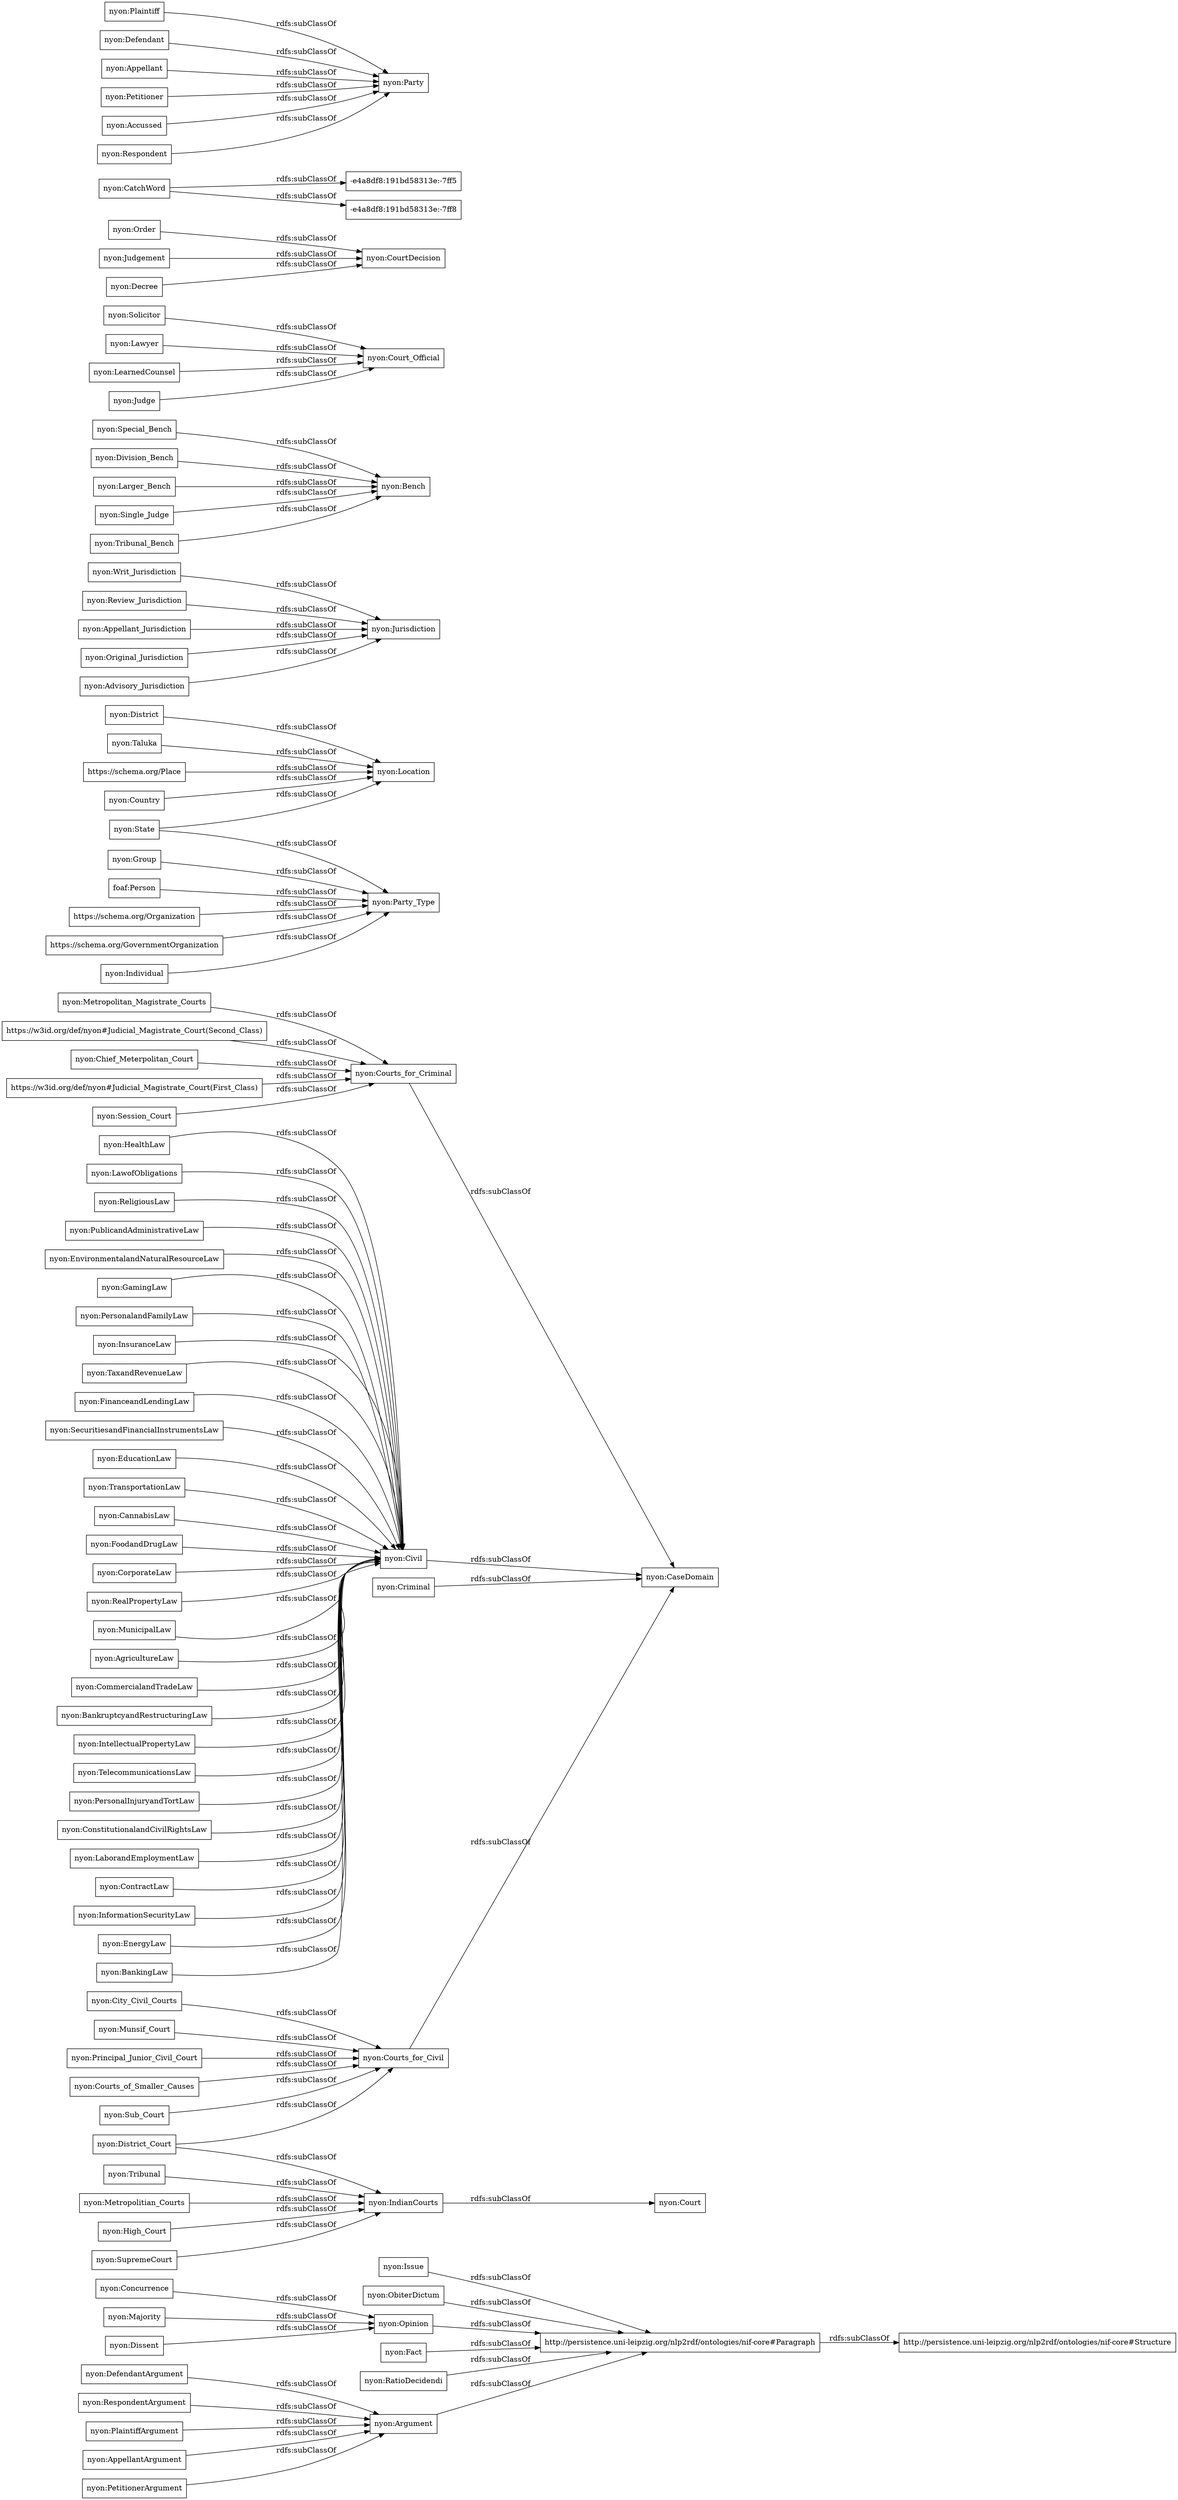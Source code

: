digraph ar2dtool_diagram { 
rankdir=LR;
size="1000"
node [shape = rectangle, color="black"]; "nyon:Issue" "nyon:EducationLaw" "nyon:Group" "nyon:Writ_Jurisdiction" "nyon:Taluka" "nyon:TransportationLaw" "nyon:Civil" "nyon:Special_Bench" "nyon:Review_Jurisdiction" "nyon:Sub_Court" "nyon:Solicitor" "nyon:ObiterDictum" "nyon:CannabisLaw" "nyon:Order" "nyon:Lawyer" "nyon:Jurisdiction" "nyon:FoodandDrugLaw" "nyon:Appellant_Jurisdiction" "nyon:CorporateLaw" "https://schema.org/Place" "-e4a8df8:191bd58313e:-7ff5" "nyon:RealPropertyLaw" "nyon:Opinion" "nyon:MunicipalLaw" "nyon:Judgement" "nyon:CatchWord" "nyon:Plaintiff" "nyon:AgricultureLaw" "nyon:Court_Official" "nyon:CommercialandTradeLaw" "nyon:DefendantArgument" "nyon:Country" "nyon:Division_Bench" "foaf:Person" "http://persistence.uni-leipzig.org/nlp2rdf/ontologies/nif-core#Paragraph" "nyon:Party_Type" "nyon:IndianCourts" "nyon:Concurrence" "nyon:Fact" "nyon:SupremeCourt" "nyon:District_Court" "http://persistence.uni-leipzig.org/nlp2rdf/ontologies/nif-core#Structure" "nyon:RespondentArgument" "nyon:State" "nyon:Party" "nyon:Larger_Bench" "nyon:District" "nyon:BankruptcyandRestructuringLaw" "nyon:Majority" "nyon:City_Civil_Courts" "nyon:Single_Judge" "nyon:IntellectualPropertyLaw" "nyon:TelecommunicationsLaw" "https://w3id.org/def/nyon#Judicial_Magistrate_Court(Second_Class)" "nyon:PersonalInjuryandTortLaw" "nyon:Munsif_Court" "nyon:LearnedCounsel" "nyon:Principal_Junior_Civil_Court" "nyon:ConstitutionalandCivilRightsLaw" "nyon:CaseDomain" "nyon:LaborandEmploymentLaw" "nyon:Original_Jurisdiction" "nyon:Chief_Meterpolitan_Court" "nyon:ContractLaw" "https://w3id.org/def/nyon#Judicial_Magistrate_Court(First_Class)" "nyon:RatioDecidendi" "nyon:Defendant" "nyon:Criminal" "nyon:Tribunal" "nyon:Metropolitian_Courts" "nyon:InformationSecurityLaw" "nyon:Session_Court" "nyon:EnergyLaw" "nyon:Individual" "https://schema.org/Organization" "nyon:Appellant" "nyon:Advisory_Jurisdiction" "nyon:Court" "nyon:Bench" "nyon:Metropolitan_Magistrate_Courts" "nyon:BankingLaw" "nyon:High_Court" "nyon:Judge" "nyon:Petitioner" "nyon:Tribunal_Bench" "nyon:HealthLaw" "nyon:Dissent" "nyon:LawofObligations" "nyon:Argument" "nyon:ReligiousLaw" "nyon:PublicandAdministrativeLaw" "nyon:PlaintiffArgument" "nyon:EnvironmentalandNaturalResourceLaw" "-e4a8df8:191bd58313e:-7ff8" "nyon:Accussed" "nyon:AppellantArgument" "nyon:Location" "nyon:Courts_for_Civil" "nyon:Courts_of_Smaller_Causes" "nyon:GamingLaw" "nyon:PetitionerArgument" "nyon:PersonalandFamilyLaw" "https://schema.org/GovernmentOrganization" "nyon:Decree" "nyon:Courts_for_Criminal" "nyon:CourtDecision" "nyon:Respondent" "nyon:InsuranceLaw" "nyon:TaxandRevenueLaw" "nyon:FinanceandLendingLaw" "nyon:SecuritiesandFinancialInstrumentsLaw" ; /*classes style*/
	"nyon:Decree" -> "nyon:CourtDecision" [ label = "rdfs:subClassOf" ];
	"nyon:InsuranceLaw" -> "nyon:Civil" [ label = "rdfs:subClassOf" ];
	"nyon:Individual" -> "nyon:Party_Type" [ label = "rdfs:subClassOf" ];
	"https://schema.org/Place" -> "nyon:Location" [ label = "rdfs:subClassOf" ];
	"nyon:City_Civil_Courts" -> "nyon:Courts_for_Civil" [ label = "rdfs:subClassOf" ];
	"nyon:RatioDecidendi" -> "http://persistence.uni-leipzig.org/nlp2rdf/ontologies/nif-core#Paragraph" [ label = "rdfs:subClassOf" ];
	"nyon:Country" -> "nyon:Location" [ label = "rdfs:subClassOf" ];
	"nyon:Issue" -> "http://persistence.uni-leipzig.org/nlp2rdf/ontologies/nif-core#Paragraph" [ label = "rdfs:subClassOf" ];
	"nyon:Appellant" -> "nyon:Party" [ label = "rdfs:subClassOf" ];
	"nyon:TaxandRevenueLaw" -> "nyon:Civil" [ label = "rdfs:subClassOf" ];
	"nyon:PublicandAdministrativeLaw" -> "nyon:Civil" [ label = "rdfs:subClassOf" ];
	"nyon:AppellantArgument" -> "nyon:Argument" [ label = "rdfs:subClassOf" ];
	"nyon:State" -> "nyon:Party_Type" [ label = "rdfs:subClassOf" ];
	"nyon:State" -> "nyon:Location" [ label = "rdfs:subClassOf" ];
	"nyon:ReligiousLaw" -> "nyon:Civil" [ label = "rdfs:subClassOf" ];
	"nyon:ConstitutionalandCivilRightsLaw" -> "nyon:Civil" [ label = "rdfs:subClassOf" ];
	"nyon:Opinion" -> "http://persistence.uni-leipzig.org/nlp2rdf/ontologies/nif-core#Paragraph" [ label = "rdfs:subClassOf" ];
	"nyon:Petitioner" -> "nyon:Party" [ label = "rdfs:subClassOf" ];
	"https://schema.org/GovernmentOrganization" -> "nyon:Party_Type" [ label = "rdfs:subClassOf" ];
	"nyon:MunicipalLaw" -> "nyon:Civil" [ label = "rdfs:subClassOf" ];
	"nyon:Tribunal_Bench" -> "nyon:Bench" [ label = "rdfs:subClassOf" ];
	"nyon:LawofObligations" -> "nyon:Civil" [ label = "rdfs:subClassOf" ];
	"nyon:FoodandDrugLaw" -> "nyon:Civil" [ label = "rdfs:subClassOf" ];
	"nyon:InformationSecurityLaw" -> "nyon:Civil" [ label = "rdfs:subClassOf" ];
	"nyon:Sub_Court" -> "nyon:Courts_for_Civil" [ label = "rdfs:subClassOf" ];
	"nyon:EnvironmentalandNaturalResourceLaw" -> "nyon:Civil" [ label = "rdfs:subClassOf" ];
	"https://schema.org/Organization" -> "nyon:Party_Type" [ label = "rdfs:subClassOf" ];
	"nyon:TelecommunicationsLaw" -> "nyon:Civil" [ label = "rdfs:subClassOf" ];
	"nyon:RespondentArgument" -> "nyon:Argument" [ label = "rdfs:subClassOf" ];
	"nyon:PersonalInjuryandTortLaw" -> "nyon:Civil" [ label = "rdfs:subClassOf" ];
	"nyon:Civil" -> "nyon:CaseDomain" [ label = "rdfs:subClassOf" ];
	"https://w3id.org/def/nyon#Judicial_Magistrate_Court(Second_Class)" -> "nyon:Courts_for_Criminal" [ label = "rdfs:subClassOf" ];
	"nyon:Lawyer" -> "nyon:Court_Official" [ label = "rdfs:subClassOf" ];
	"nyon:Respondent" -> "nyon:Party" [ label = "rdfs:subClassOf" ];
	"nyon:BankingLaw" -> "nyon:Civil" [ label = "rdfs:subClassOf" ];
	"nyon:CatchWord" -> "-e4a8df8:191bd58313e:-7ff5" [ label = "rdfs:subClassOf" ];
	"nyon:CatchWord" -> "-e4a8df8:191bd58313e:-7ff8" [ label = "rdfs:subClassOf" ];
	"nyon:ObiterDictum" -> "http://persistence.uni-leipzig.org/nlp2rdf/ontologies/nif-core#Paragraph" [ label = "rdfs:subClassOf" ];
	"nyon:Review_Jurisdiction" -> "nyon:Jurisdiction" [ label = "rdfs:subClassOf" ];
	"nyon:Taluka" -> "nyon:Location" [ label = "rdfs:subClassOf" ];
	"nyon:Concurrence" -> "nyon:Opinion" [ label = "rdfs:subClassOf" ];
	"nyon:Defendant" -> "nyon:Party" [ label = "rdfs:subClassOf" ];
	"nyon:BankruptcyandRestructuringLaw" -> "nyon:Civil" [ label = "rdfs:subClassOf" ];
	"nyon:HealthLaw" -> "nyon:Civil" [ label = "rdfs:subClassOf" ];
	"http://persistence.uni-leipzig.org/nlp2rdf/ontologies/nif-core#Paragraph" -> "http://persistence.uni-leipzig.org/nlp2rdf/ontologies/nif-core#Structure" [ label = "rdfs:subClassOf" ];
	"nyon:Chief_Meterpolitan_Court" -> "nyon:Courts_for_Criminal" [ label = "rdfs:subClassOf" ];
	"nyon:PlaintiffArgument" -> "nyon:Argument" [ label = "rdfs:subClassOf" ];
	"nyon:Original_Jurisdiction" -> "nyon:Jurisdiction" [ label = "rdfs:subClassOf" ];
	"nyon:FinanceandLendingLaw" -> "nyon:Civil" [ label = "rdfs:subClassOf" ];
	"nyon:Judgement" -> "nyon:CourtDecision" [ label = "rdfs:subClassOf" ];
	"nyon:Group" -> "nyon:Party_Type" [ label = "rdfs:subClassOf" ];
	"nyon:LaborandEmploymentLaw" -> "nyon:Civil" [ label = "rdfs:subClassOf" ];
	"nyon:CorporateLaw" -> "nyon:Civil" [ label = "rdfs:subClassOf" ];
	"nyon:Plaintiff" -> "nyon:Party" [ label = "rdfs:subClassOf" ];
	"nyon:CannabisLaw" -> "nyon:Civil" [ label = "rdfs:subClassOf" ];
	"nyon:PetitionerArgument" -> "nyon:Argument" [ label = "rdfs:subClassOf" ];
	"nyon:High_Court" -> "nyon:IndianCourts" [ label = "rdfs:subClassOf" ];
	"https://w3id.org/def/nyon#Judicial_Magistrate_Court(First_Class)" -> "nyon:Courts_for_Criminal" [ label = "rdfs:subClassOf" ];
	"nyon:Writ_Jurisdiction" -> "nyon:Jurisdiction" [ label = "rdfs:subClassOf" ];
	"nyon:District_Court" -> "nyon:IndianCourts" [ label = "rdfs:subClassOf" ];
	"nyon:District_Court" -> "nyon:Courts_for_Civil" [ label = "rdfs:subClassOf" ];
	"nyon:District" -> "nyon:Location" [ label = "rdfs:subClassOf" ];
	"nyon:Solicitor" -> "nyon:Court_Official" [ label = "rdfs:subClassOf" ];
	"nyon:PersonalandFamilyLaw" -> "nyon:Civil" [ label = "rdfs:subClassOf" ];
	"nyon:Larger_Bench" -> "nyon:Bench" [ label = "rdfs:subClassOf" ];
	"nyon:SupremeCourt" -> "nyon:IndianCourts" [ label = "rdfs:subClassOf" ];
	"nyon:Order" -> "nyon:CourtDecision" [ label = "rdfs:subClassOf" ];
	"nyon:Special_Bench" -> "nyon:Bench" [ label = "rdfs:subClassOf" ];
	"nyon:Single_Judge" -> "nyon:Bench" [ label = "rdfs:subClassOf" ];
	"nyon:Courts_for_Civil" -> "nyon:CaseDomain" [ label = "rdfs:subClassOf" ];
	"nyon:ContractLaw" -> "nyon:Civil" [ label = "rdfs:subClassOf" ];
	"nyon:Appellant_Jurisdiction" -> "nyon:Jurisdiction" [ label = "rdfs:subClassOf" ];
	"nyon:IndianCourts" -> "nyon:Court" [ label = "rdfs:subClassOf" ];
	"nyon:LearnedCounsel" -> "nyon:Court_Official" [ label = "rdfs:subClassOf" ];
	"nyon:Majority" -> "nyon:Opinion" [ label = "rdfs:subClassOf" ];
	"nyon:DefendantArgument" -> "nyon:Argument" [ label = "rdfs:subClassOf" ];
	"nyon:Criminal" -> "nyon:CaseDomain" [ label = "rdfs:subClassOf" ];
	"nyon:Munsif_Court" -> "nyon:Courts_for_Civil" [ label = "rdfs:subClassOf" ];
	"nyon:Tribunal" -> "nyon:IndianCourts" [ label = "rdfs:subClassOf" ];
	"nyon:Principal_Junior_Civil_Court" -> "nyon:Courts_for_Civil" [ label = "rdfs:subClassOf" ];
	"foaf:Person" -> "nyon:Party_Type" [ label = "rdfs:subClassOf" ];
	"nyon:Judge" -> "nyon:Court_Official" [ label = "rdfs:subClassOf" ];
	"nyon:RealPropertyLaw" -> "nyon:Civil" [ label = "rdfs:subClassOf" ];
	"nyon:Courts_for_Criminal" -> "nyon:CaseDomain" [ label = "rdfs:subClassOf" ];
	"nyon:CommercialandTradeLaw" -> "nyon:Civil" [ label = "rdfs:subClassOf" ];
	"nyon:Courts_of_Smaller_Causes" -> "nyon:Courts_for_Civil" [ label = "rdfs:subClassOf" ];
	"nyon:SecuritiesandFinancialInstrumentsLaw" -> "nyon:Civil" [ label = "rdfs:subClassOf" ];
	"nyon:Metropolitan_Magistrate_Courts" -> "nyon:Courts_for_Criminal" [ label = "rdfs:subClassOf" ];
	"nyon:Accussed" -> "nyon:Party" [ label = "rdfs:subClassOf" ];
	"nyon:GamingLaw" -> "nyon:Civil" [ label = "rdfs:subClassOf" ];
	"nyon:Argument" -> "http://persistence.uni-leipzig.org/nlp2rdf/ontologies/nif-core#Paragraph" [ label = "rdfs:subClassOf" ];
	"nyon:IntellectualPropertyLaw" -> "nyon:Civil" [ label = "rdfs:subClassOf" ];
	"nyon:AgricultureLaw" -> "nyon:Civil" [ label = "rdfs:subClassOf" ];
	"nyon:EducationLaw" -> "nyon:Civil" [ label = "rdfs:subClassOf" ];
	"nyon:Advisory_Jurisdiction" -> "nyon:Jurisdiction" [ label = "rdfs:subClassOf" ];
	"nyon:Fact" -> "http://persistence.uni-leipzig.org/nlp2rdf/ontologies/nif-core#Paragraph" [ label = "rdfs:subClassOf" ];
	"nyon:Metropolitian_Courts" -> "nyon:IndianCourts" [ label = "rdfs:subClassOf" ];
	"nyon:EnergyLaw" -> "nyon:Civil" [ label = "rdfs:subClassOf" ];
	"nyon:Dissent" -> "nyon:Opinion" [ label = "rdfs:subClassOf" ];
	"nyon:Division_Bench" -> "nyon:Bench" [ label = "rdfs:subClassOf" ];
	"nyon:TransportationLaw" -> "nyon:Civil" [ label = "rdfs:subClassOf" ];
	"nyon:Session_Court" -> "nyon:Courts_for_Criminal" [ label = "rdfs:subClassOf" ];

}
